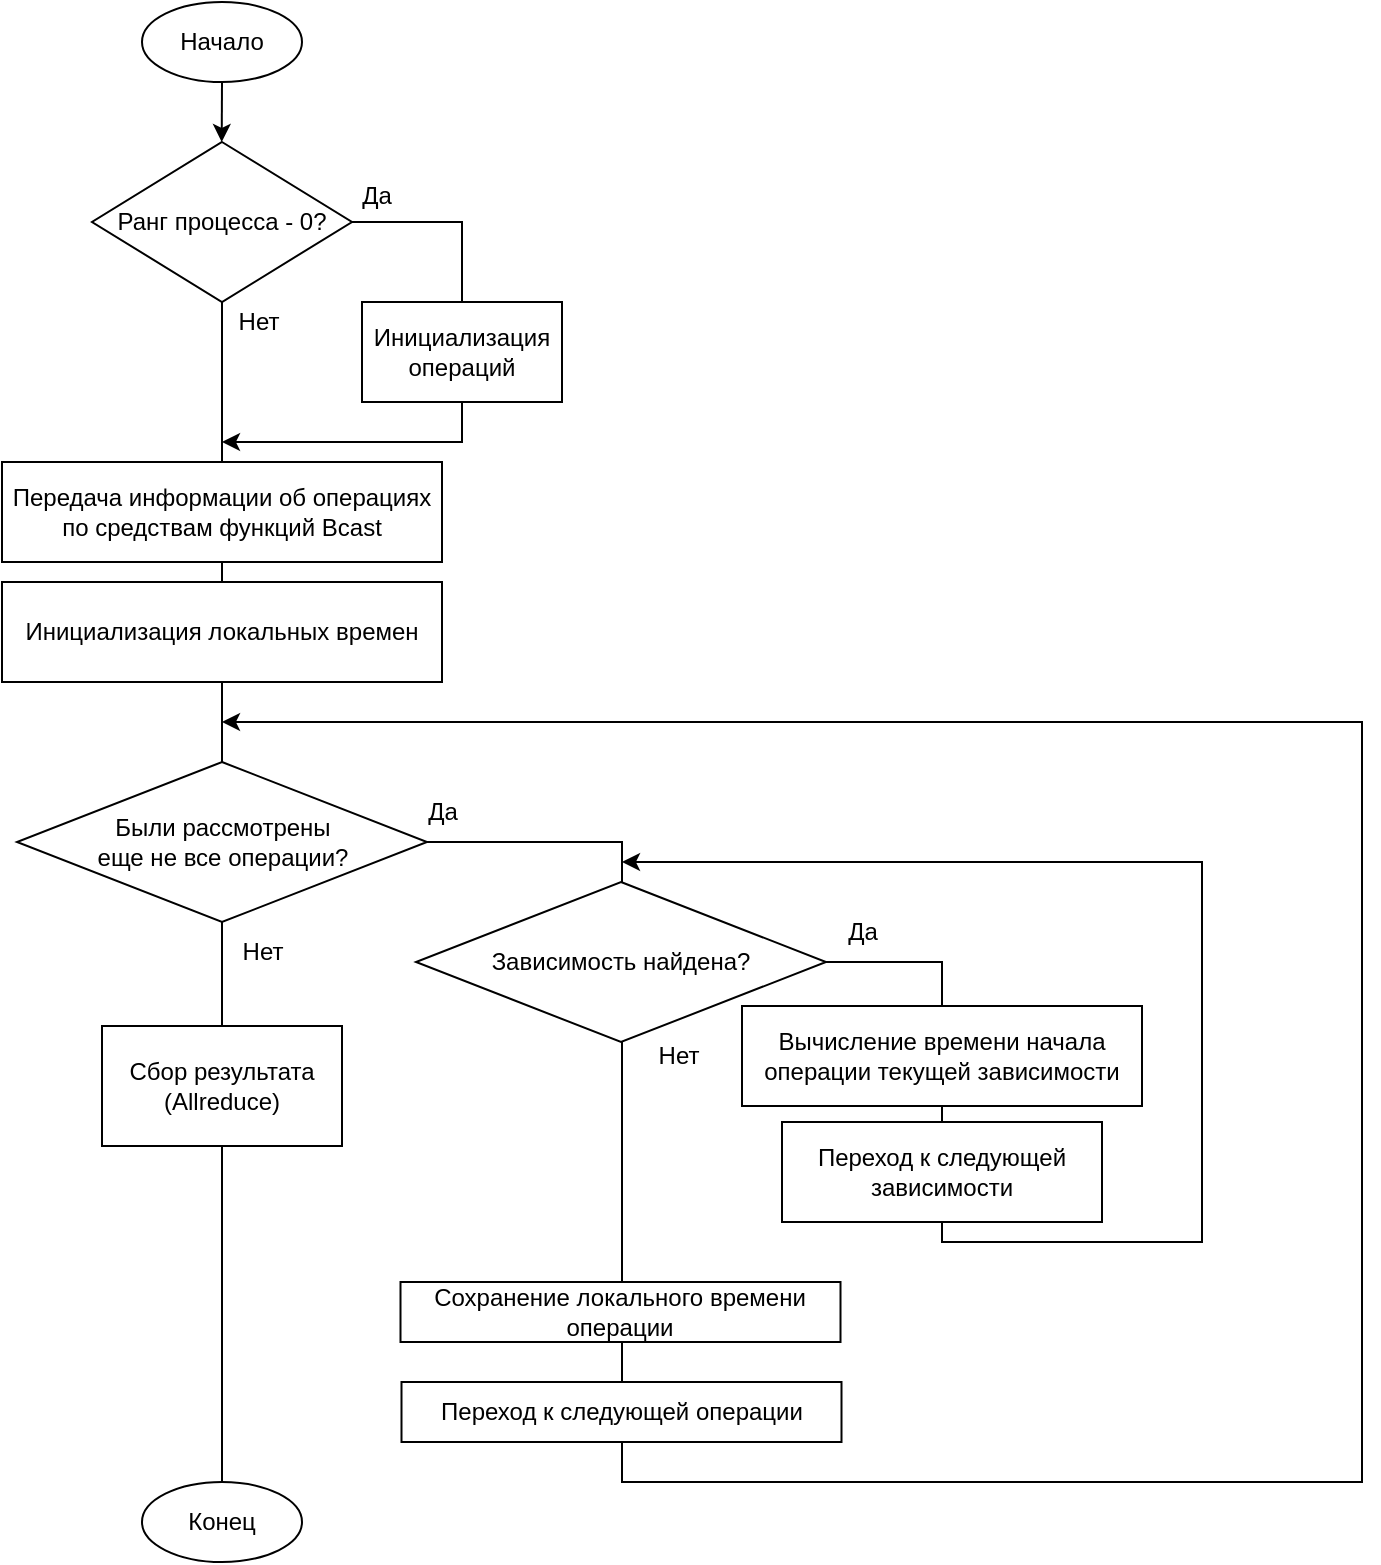 <mxfile version="26.1.1">
  <diagram name="Страница — 1" id="yYfoGH0o_CQhlDXCRBEz">
    <mxGraphModel dx="1687" dy="931" grid="0" gridSize="10" guides="1" tooltips="1" connect="1" arrows="1" fold="1" page="1" pageScale="1" pageWidth="827" pageHeight="1169" math="0" shadow="0">
      <root>
        <mxCell id="0" />
        <mxCell id="1" parent="0" />
        <mxCell id="x0botqKWWERJhsQdDZAZ-5" style="edgeStyle=orthogonalEdgeStyle;rounded=0;orthogonalLoop=1;jettySize=auto;html=1;exitX=0.5;exitY=1;exitDx=0;exitDy=0;endArrow=none;startFill=0;entryX=0.5;entryY=0;entryDx=0;entryDy=0;" edge="1" parent="1" source="x0botqKWWERJhsQdDZAZ-3" target="x0botqKWWERJhsQdDZAZ-28">
          <mxGeometry relative="1" as="geometry">
            <mxPoint x="160" y="660" as="targetPoint" />
            <Array as="points" />
          </mxGeometry>
        </mxCell>
        <mxCell id="x0botqKWWERJhsQdDZAZ-2" style="edgeStyle=orthogonalEdgeStyle;rounded=0;orthogonalLoop=1;jettySize=auto;html=1;exitX=0.5;exitY=1;exitDx=0;exitDy=0;" edge="1" parent="1" source="x0botqKWWERJhsQdDZAZ-1">
          <mxGeometry relative="1" as="geometry">
            <mxPoint x="159.857" y="90" as="targetPoint" />
          </mxGeometry>
        </mxCell>
        <mxCell id="x0botqKWWERJhsQdDZAZ-1" value="Начало" style="ellipse;whiteSpace=wrap;html=1;" vertex="1" parent="1">
          <mxGeometry x="120" y="20" width="80" height="40" as="geometry" />
        </mxCell>
        <mxCell id="x0botqKWWERJhsQdDZAZ-4" style="edgeStyle=orthogonalEdgeStyle;rounded=0;orthogonalLoop=1;jettySize=auto;html=1;exitX=1;exitY=0.5;exitDx=0;exitDy=0;entryX=0.5;entryY=0;entryDx=0;entryDy=0;endArrow=none;startFill=0;" edge="1" parent="1" source="x0botqKWWERJhsQdDZAZ-3" target="x0botqKWWERJhsQdDZAZ-8">
          <mxGeometry relative="1" as="geometry">
            <mxPoint x="280" y="130" as="targetPoint" />
          </mxGeometry>
        </mxCell>
        <mxCell id="x0botqKWWERJhsQdDZAZ-3" value="Ранг процесса - 0?" style="rhombus;whiteSpace=wrap;html=1;" vertex="1" parent="1">
          <mxGeometry x="95" y="90" width="130" height="80" as="geometry" />
        </mxCell>
        <mxCell id="x0botqKWWERJhsQdDZAZ-6" value="Да" style="text;html=1;align=center;verticalAlign=middle;resizable=0;points=[];autosize=1;strokeColor=none;fillColor=none;" vertex="1" parent="1">
          <mxGeometry x="217" y="102" width="40" height="30" as="geometry" />
        </mxCell>
        <mxCell id="x0botqKWWERJhsQdDZAZ-7" value="Нет" style="text;html=1;align=center;verticalAlign=middle;resizable=0;points=[];autosize=1;strokeColor=none;fillColor=none;" vertex="1" parent="1">
          <mxGeometry x="158" y="165" width="40" height="30" as="geometry" />
        </mxCell>
        <mxCell id="x0botqKWWERJhsQdDZAZ-9" style="edgeStyle=orthogonalEdgeStyle;rounded=0;orthogonalLoop=1;jettySize=auto;html=1;exitX=0.5;exitY=1;exitDx=0;exitDy=0;" edge="1" parent="1" source="x0botqKWWERJhsQdDZAZ-8">
          <mxGeometry relative="1" as="geometry">
            <mxPoint x="160" y="240" as="targetPoint" />
            <Array as="points">
              <mxPoint x="280" y="240" />
            </Array>
          </mxGeometry>
        </mxCell>
        <mxCell id="x0botqKWWERJhsQdDZAZ-8" value="Инициализация операций" style="rounded=0;whiteSpace=wrap;html=1;" vertex="1" parent="1">
          <mxGeometry x="230" y="170" width="100" height="50" as="geometry" />
        </mxCell>
        <mxCell id="x0botqKWWERJhsQdDZAZ-11" value="Передача информации об операциях по средствам функций&amp;nbsp;Bcast" style="rounded=0;whiteSpace=wrap;html=1;" vertex="1" parent="1">
          <mxGeometry x="50" y="250" width="220" height="50" as="geometry" />
        </mxCell>
        <mxCell id="x0botqKWWERJhsQdDZAZ-12" value="Инициализация локальных времен" style="rounded=0;whiteSpace=wrap;html=1;" vertex="1" parent="1">
          <mxGeometry x="50" y="310" width="220" height="50" as="geometry" />
        </mxCell>
        <mxCell id="x0botqKWWERJhsQdDZAZ-14" style="edgeStyle=orthogonalEdgeStyle;rounded=0;orthogonalLoop=1;jettySize=auto;html=1;exitX=1;exitY=0.5;exitDx=0;exitDy=0;" edge="1" parent="1" source="x0botqKWWERJhsQdDZAZ-13">
          <mxGeometry relative="1" as="geometry">
            <mxPoint x="160" y="380" as="targetPoint" />
            <Array as="points">
              <mxPoint x="360" y="440" />
              <mxPoint x="360" y="760" />
              <mxPoint x="730" y="760" />
              <mxPoint x="730" y="380" />
            </Array>
          </mxGeometry>
        </mxCell>
        <mxCell id="x0botqKWWERJhsQdDZAZ-13" value="Были рассмотрены &lt;br&gt;еще не все операции?" style="rhombus;whiteSpace=wrap;html=1;" vertex="1" parent="1">
          <mxGeometry x="57.5" y="400" width="205" height="80" as="geometry" />
        </mxCell>
        <mxCell id="x0botqKWWERJhsQdDZAZ-15" value="Нет" style="text;html=1;align=center;verticalAlign=middle;resizable=0;points=[];autosize=1;strokeColor=none;fillColor=none;" vertex="1" parent="1">
          <mxGeometry x="160" y="480" width="40" height="30" as="geometry" />
        </mxCell>
        <mxCell id="x0botqKWWERJhsQdDZAZ-16" value="Да" style="text;html=1;align=center;verticalAlign=middle;resizable=0;points=[];autosize=1;strokeColor=none;fillColor=none;" vertex="1" parent="1">
          <mxGeometry x="250" y="410" width="40" height="30" as="geometry" />
        </mxCell>
        <mxCell id="x0botqKWWERJhsQdDZAZ-20" value="Переход к следующей операции" style="rounded=0;whiteSpace=wrap;html=1;" vertex="1" parent="1">
          <mxGeometry x="249.75" y="710" width="220" height="30" as="geometry" />
        </mxCell>
        <mxCell id="x0botqKWWERJhsQdDZAZ-22" style="edgeStyle=orthogonalEdgeStyle;rounded=0;orthogonalLoop=1;jettySize=auto;html=1;exitX=1;exitY=0.5;exitDx=0;exitDy=0;" edge="1" parent="1" source="x0botqKWWERJhsQdDZAZ-21">
          <mxGeometry relative="1" as="geometry">
            <mxPoint x="360" y="450" as="targetPoint" />
            <Array as="points">
              <mxPoint x="520" y="500" />
              <mxPoint x="520" y="640" />
              <mxPoint x="650" y="640" />
            </Array>
          </mxGeometry>
        </mxCell>
        <mxCell id="x0botqKWWERJhsQdDZAZ-21" value="Зависимость найдена?" style="rhombus;whiteSpace=wrap;html=1;" vertex="1" parent="1">
          <mxGeometry x="257" y="460" width="205" height="80" as="geometry" />
        </mxCell>
        <mxCell id="x0botqKWWERJhsQdDZAZ-23" value="Да" style="text;html=1;align=center;verticalAlign=middle;resizable=0;points=[];autosize=1;strokeColor=none;fillColor=none;" vertex="1" parent="1">
          <mxGeometry x="460" y="470" width="40" height="30" as="geometry" />
        </mxCell>
        <mxCell id="x0botqKWWERJhsQdDZAZ-24" value="Нет" style="text;html=1;align=center;verticalAlign=middle;resizable=0;points=[];autosize=1;strokeColor=none;fillColor=none;" vertex="1" parent="1">
          <mxGeometry x="368" y="532" width="40" height="30" as="geometry" />
        </mxCell>
        <mxCell id="x0botqKWWERJhsQdDZAZ-18" value="Вычисление времени начала операции текущей зависимости" style="rounded=0;whiteSpace=wrap;html=1;" vertex="1" parent="1">
          <mxGeometry x="420" y="522" width="200" height="50" as="geometry" />
        </mxCell>
        <mxCell id="x0botqKWWERJhsQdDZAZ-25" value="Сохранение локального времени операции" style="rounded=0;whiteSpace=wrap;html=1;" vertex="1" parent="1">
          <mxGeometry x="249.25" y="660" width="220" height="30" as="geometry" />
        </mxCell>
        <mxCell id="x0botqKWWERJhsQdDZAZ-26" value="Переход к следующей зависимости" style="rounded=0;whiteSpace=wrap;html=1;" vertex="1" parent="1">
          <mxGeometry x="440" y="580" width="160" height="50" as="geometry" />
        </mxCell>
        <mxCell id="x0botqKWWERJhsQdDZAZ-27" value="Сбор результата&lt;br&gt;(Allreduce)" style="rounded=0;whiteSpace=wrap;html=1;" vertex="1" parent="1">
          <mxGeometry x="100" y="532" width="120" height="60" as="geometry" />
        </mxCell>
        <mxCell id="x0botqKWWERJhsQdDZAZ-28" value="Конец" style="ellipse;whiteSpace=wrap;html=1;" vertex="1" parent="1">
          <mxGeometry x="120" y="760" width="80" height="40" as="geometry" />
        </mxCell>
      </root>
    </mxGraphModel>
  </diagram>
</mxfile>
